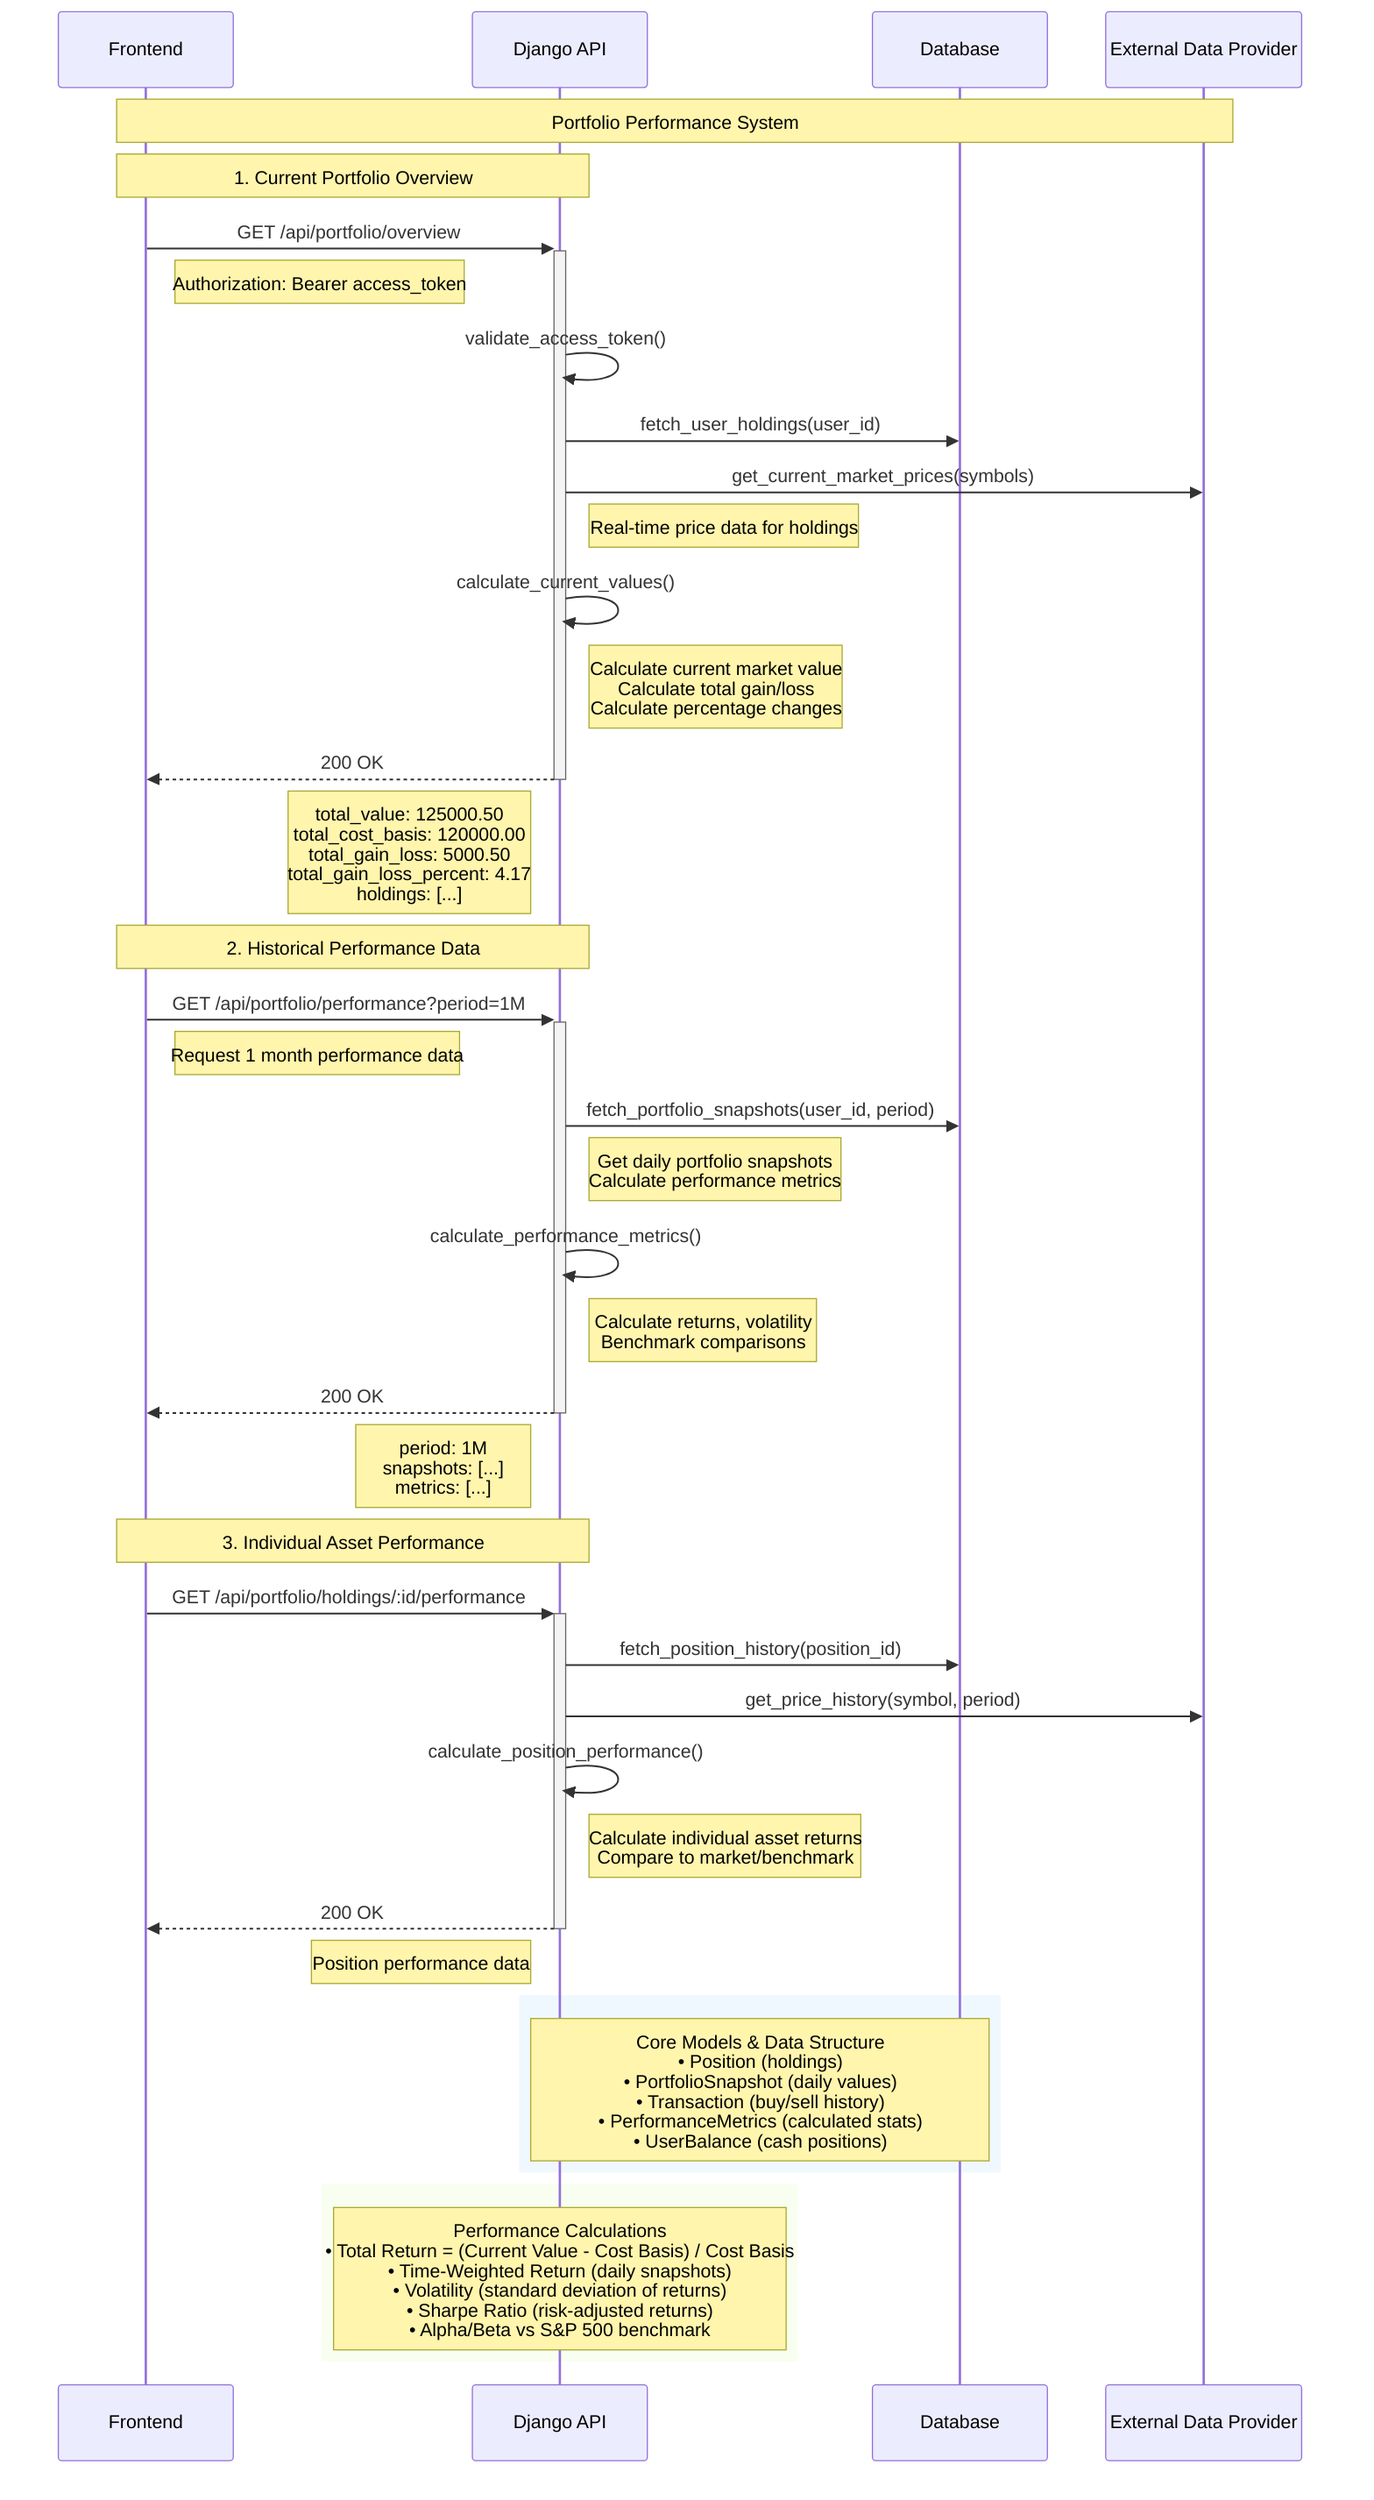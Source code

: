 sequenceDiagram
    participant FE as Frontend
    participant API as Django API
    participant DB as Database
    participant EXT as External Data Provider

    Note over FE, EXT: Portfolio Performance System

    Note over FE, API: 1. Current Portfolio Overview
    FE->>+API: GET /api/portfolio/overview
    Note right of FE: Authorization: Bearer access_token
    
    API->>API: validate_access_token()
    API->>DB: fetch_user_holdings(user_id)
    API->>EXT: get_current_market_prices(symbols)
    Note right of API: Real-time price data for holdings
    
    API->>API: calculate_current_values()
    Note right of API: Calculate current market value<br/>Calculate total gain/loss<br/>Calculate percentage changes
    
    API-->>-FE: 200 OK
    Note left of API: total_value: 125000.50<br/>total_cost_basis: 120000.00<br/>total_gain_loss: 5000.50<br/>total_gain_loss_percent: 4.17<br/>holdings: [...]

    Note over FE, API: 2. Historical Performance Data
    FE->>+API: GET /api/portfolio/performance?period=1M
    Note right of FE: Request 1 month performance data
    
    API->>DB: fetch_portfolio_snapshots(user_id, period)
    Note right of API: Get daily portfolio snapshots<br/>Calculate performance metrics
    
    API->>API: calculate_performance_metrics()
    Note right of API: Calculate returns, volatility<br/>Benchmark comparisons
    
    API-->>-FE: 200 OK
    Note left of API: period: 1M<br/>snapshots: [...]<br/>metrics: [...]

    Note over FE, API: 3. Individual Asset Performance
    FE->>+API: GET /api/portfolio/holdings/:id/performance
    
    API->>DB: fetch_position_history(position_id)
    API->>EXT: get_price_history(symbol, period)
    
    API->>API: calculate_position_performance()
    Note right of API: Calculate individual asset returns<br/>Compare to market/benchmark
    
    API-->>-FE: 200 OK
    Note left of API: Position performance data

    rect rgb(240, 248, 255)
        Note over API, DB: Core Models & Data Structure<br/>• Position (holdings)<br/>• PortfolioSnapshot (daily values)<br/>• Transaction (buy/sell history)<br/>• PerformanceMetrics (calculated stats)<br/>• UserBalance (cash positions)
    end

    rect rgb(248, 255, 240)
        Note over API: Performance Calculations<br/>• Total Return = (Current Value - Cost Basis) / Cost Basis<br/>• Time-Weighted Return (daily snapshots)<br/>• Volatility (standard deviation of returns)<br/>• Sharpe Ratio (risk-adjusted returns)<br/>• Alpha/Beta vs S&P 500 benchmark
    end